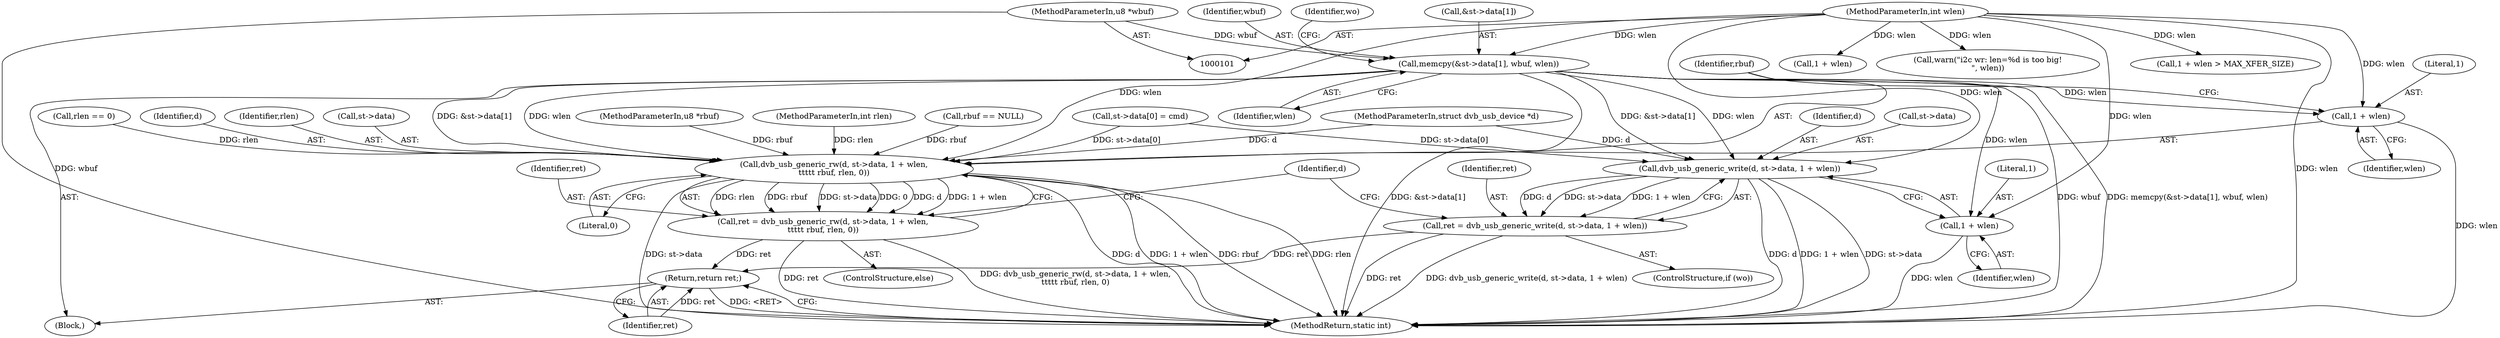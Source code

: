 digraph "1_linux_3f190e3aec212fc8c61e202c51400afa7384d4bc@API" {
"1000151" [label="(Call,memcpy(&st->data[1], wbuf, wlen))"];
"1000104" [label="(MethodParameterIn,u8 *wbuf)"];
"1000105" [label="(MethodParameterIn,int wlen)"];
"1000164" [label="(Call,dvb_usb_generic_write(d, st->data, 1 + wlen))"];
"1000162" [label="(Call,ret = dvb_usb_generic_write(d, st->data, 1 + wlen))"];
"1000191" [label="(Return,return ret;)"];
"1000169" [label="(Call,1 + wlen)"];
"1000175" [label="(Call,dvb_usb_generic_rw(d, st->data, 1 + wlen,\n\t\t\t\t\t rbuf, rlen, 0))"];
"1000173" [label="(Call,ret = dvb_usb_generic_rw(d, st->data, 1 + wlen,\n\t\t\t\t\t rbuf, rlen, 0))"];
"1000180" [label="(Call,1 + wlen)"];
"1000105" [label="(MethodParameterIn,int wlen)"];
"1000192" [label="(Identifier,ret)"];
"1000172" [label="(ControlStructure,else)"];
"1000185" [label="(Literal,0)"];
"1000165" [label="(Identifier,d)"];
"1000193" [label="(MethodReturn,static int)"];
"1000119" [label="(Call,1 + wlen)"];
"1000183" [label="(Identifier,rbuf)"];
"1000161" [label="(Identifier,wo)"];
"1000189" [label="(Identifier,d)"];
"1000170" [label="(Literal,1)"];
"1000160" [label="(ControlStructure,if (wo))"];
"1000175" [label="(Call,dvb_usb_generic_rw(d, st->data, 1 + wlen,\n\t\t\t\t\t rbuf, rlen, 0))"];
"1000164" [label="(Call,dvb_usb_generic_write(d, st->data, 1 + wlen))"];
"1000163" [label="(Identifier,ret)"];
"1000144" [label="(Call,st->data[0] = cmd)"];
"1000162" [label="(Call,ret = dvb_usb_generic_write(d, st->data, 1 + wlen))"];
"1000124" [label="(Call,warn(\"i2c wr: len=%d is too big!\n\", wlen))"];
"1000176" [label="(Identifier,d)"];
"1000177" [label="(Call,st->data)"];
"1000166" [label="(Call,st->data)"];
"1000152" [label="(Call,&st->data[1])"];
"1000136" [label="(Call,rlen == 0)"];
"1000181" [label="(Literal,1)"];
"1000180" [label="(Call,1 + wlen)"];
"1000159" [label="(Identifier,wlen)"];
"1000184" [label="(Identifier,rlen)"];
"1000108" [label="(Block,)"];
"1000174" [label="(Identifier,ret)"];
"1000158" [label="(Identifier,wbuf)"];
"1000106" [label="(MethodParameterIn,u8 *rbuf)"];
"1000169" [label="(Call,1 + wlen)"];
"1000171" [label="(Identifier,wlen)"];
"1000191" [label="(Return,return ret;)"];
"1000173" [label="(Call,ret = dvb_usb_generic_rw(d, st->data, 1 + wlen,\n\t\t\t\t\t rbuf, rlen, 0))"];
"1000151" [label="(Call,memcpy(&st->data[1], wbuf, wlen))"];
"1000107" [label="(MethodParameterIn,int rlen)"];
"1000104" [label="(MethodParameterIn,u8 *wbuf)"];
"1000133" [label="(Call,rbuf == NULL)"];
"1000118" [label="(Call,1 + wlen > MAX_XFER_SIZE)"];
"1000102" [label="(MethodParameterIn,struct dvb_usb_device *d)"];
"1000182" [label="(Identifier,wlen)"];
"1000151" -> "1000108"  [label="AST: "];
"1000151" -> "1000159"  [label="CFG: "];
"1000152" -> "1000151"  [label="AST: "];
"1000158" -> "1000151"  [label="AST: "];
"1000159" -> "1000151"  [label="AST: "];
"1000161" -> "1000151"  [label="CFG: "];
"1000151" -> "1000193"  [label="DDG: memcpy(&st->data[1], wbuf, wlen)"];
"1000151" -> "1000193"  [label="DDG: &st->data[1]"];
"1000151" -> "1000193"  [label="DDG: wbuf"];
"1000104" -> "1000151"  [label="DDG: wbuf"];
"1000105" -> "1000151"  [label="DDG: wlen"];
"1000151" -> "1000164"  [label="DDG: &st->data[1]"];
"1000151" -> "1000164"  [label="DDG: wlen"];
"1000151" -> "1000169"  [label="DDG: wlen"];
"1000151" -> "1000175"  [label="DDG: &st->data[1]"];
"1000151" -> "1000175"  [label="DDG: wlen"];
"1000151" -> "1000180"  [label="DDG: wlen"];
"1000104" -> "1000101"  [label="AST: "];
"1000104" -> "1000193"  [label="DDG: wbuf"];
"1000105" -> "1000101"  [label="AST: "];
"1000105" -> "1000193"  [label="DDG: wlen"];
"1000105" -> "1000118"  [label="DDG: wlen"];
"1000105" -> "1000119"  [label="DDG: wlen"];
"1000105" -> "1000124"  [label="DDG: wlen"];
"1000105" -> "1000164"  [label="DDG: wlen"];
"1000105" -> "1000169"  [label="DDG: wlen"];
"1000105" -> "1000175"  [label="DDG: wlen"];
"1000105" -> "1000180"  [label="DDG: wlen"];
"1000164" -> "1000162"  [label="AST: "];
"1000164" -> "1000169"  [label="CFG: "];
"1000165" -> "1000164"  [label="AST: "];
"1000166" -> "1000164"  [label="AST: "];
"1000169" -> "1000164"  [label="AST: "];
"1000162" -> "1000164"  [label="CFG: "];
"1000164" -> "1000193"  [label="DDG: 1 + wlen"];
"1000164" -> "1000193"  [label="DDG: st->data"];
"1000164" -> "1000193"  [label="DDG: d"];
"1000164" -> "1000162"  [label="DDG: d"];
"1000164" -> "1000162"  [label="DDG: st->data"];
"1000164" -> "1000162"  [label="DDG: 1 + wlen"];
"1000102" -> "1000164"  [label="DDG: d"];
"1000144" -> "1000164"  [label="DDG: st->data[0]"];
"1000162" -> "1000160"  [label="AST: "];
"1000163" -> "1000162"  [label="AST: "];
"1000189" -> "1000162"  [label="CFG: "];
"1000162" -> "1000193"  [label="DDG: dvb_usb_generic_write(d, st->data, 1 + wlen)"];
"1000162" -> "1000193"  [label="DDG: ret"];
"1000162" -> "1000191"  [label="DDG: ret"];
"1000191" -> "1000108"  [label="AST: "];
"1000191" -> "1000192"  [label="CFG: "];
"1000192" -> "1000191"  [label="AST: "];
"1000193" -> "1000191"  [label="CFG: "];
"1000191" -> "1000193"  [label="DDG: <RET>"];
"1000192" -> "1000191"  [label="DDG: ret"];
"1000173" -> "1000191"  [label="DDG: ret"];
"1000169" -> "1000171"  [label="CFG: "];
"1000170" -> "1000169"  [label="AST: "];
"1000171" -> "1000169"  [label="AST: "];
"1000169" -> "1000193"  [label="DDG: wlen"];
"1000175" -> "1000173"  [label="AST: "];
"1000175" -> "1000185"  [label="CFG: "];
"1000176" -> "1000175"  [label="AST: "];
"1000177" -> "1000175"  [label="AST: "];
"1000180" -> "1000175"  [label="AST: "];
"1000183" -> "1000175"  [label="AST: "];
"1000184" -> "1000175"  [label="AST: "];
"1000185" -> "1000175"  [label="AST: "];
"1000173" -> "1000175"  [label="CFG: "];
"1000175" -> "1000193"  [label="DDG: 1 + wlen"];
"1000175" -> "1000193"  [label="DDG: d"];
"1000175" -> "1000193"  [label="DDG: rlen"];
"1000175" -> "1000193"  [label="DDG: st->data"];
"1000175" -> "1000193"  [label="DDG: rbuf"];
"1000175" -> "1000173"  [label="DDG: rlen"];
"1000175" -> "1000173"  [label="DDG: rbuf"];
"1000175" -> "1000173"  [label="DDG: st->data"];
"1000175" -> "1000173"  [label="DDG: 0"];
"1000175" -> "1000173"  [label="DDG: d"];
"1000175" -> "1000173"  [label="DDG: 1 + wlen"];
"1000102" -> "1000175"  [label="DDG: d"];
"1000144" -> "1000175"  [label="DDG: st->data[0]"];
"1000133" -> "1000175"  [label="DDG: rbuf"];
"1000106" -> "1000175"  [label="DDG: rbuf"];
"1000136" -> "1000175"  [label="DDG: rlen"];
"1000107" -> "1000175"  [label="DDG: rlen"];
"1000173" -> "1000172"  [label="AST: "];
"1000174" -> "1000173"  [label="AST: "];
"1000189" -> "1000173"  [label="CFG: "];
"1000173" -> "1000193"  [label="DDG: ret"];
"1000173" -> "1000193"  [label="DDG: dvb_usb_generic_rw(d, st->data, 1 + wlen,\n\t\t\t\t\t rbuf, rlen, 0)"];
"1000180" -> "1000182"  [label="CFG: "];
"1000181" -> "1000180"  [label="AST: "];
"1000182" -> "1000180"  [label="AST: "];
"1000183" -> "1000180"  [label="CFG: "];
"1000180" -> "1000193"  [label="DDG: wlen"];
}

